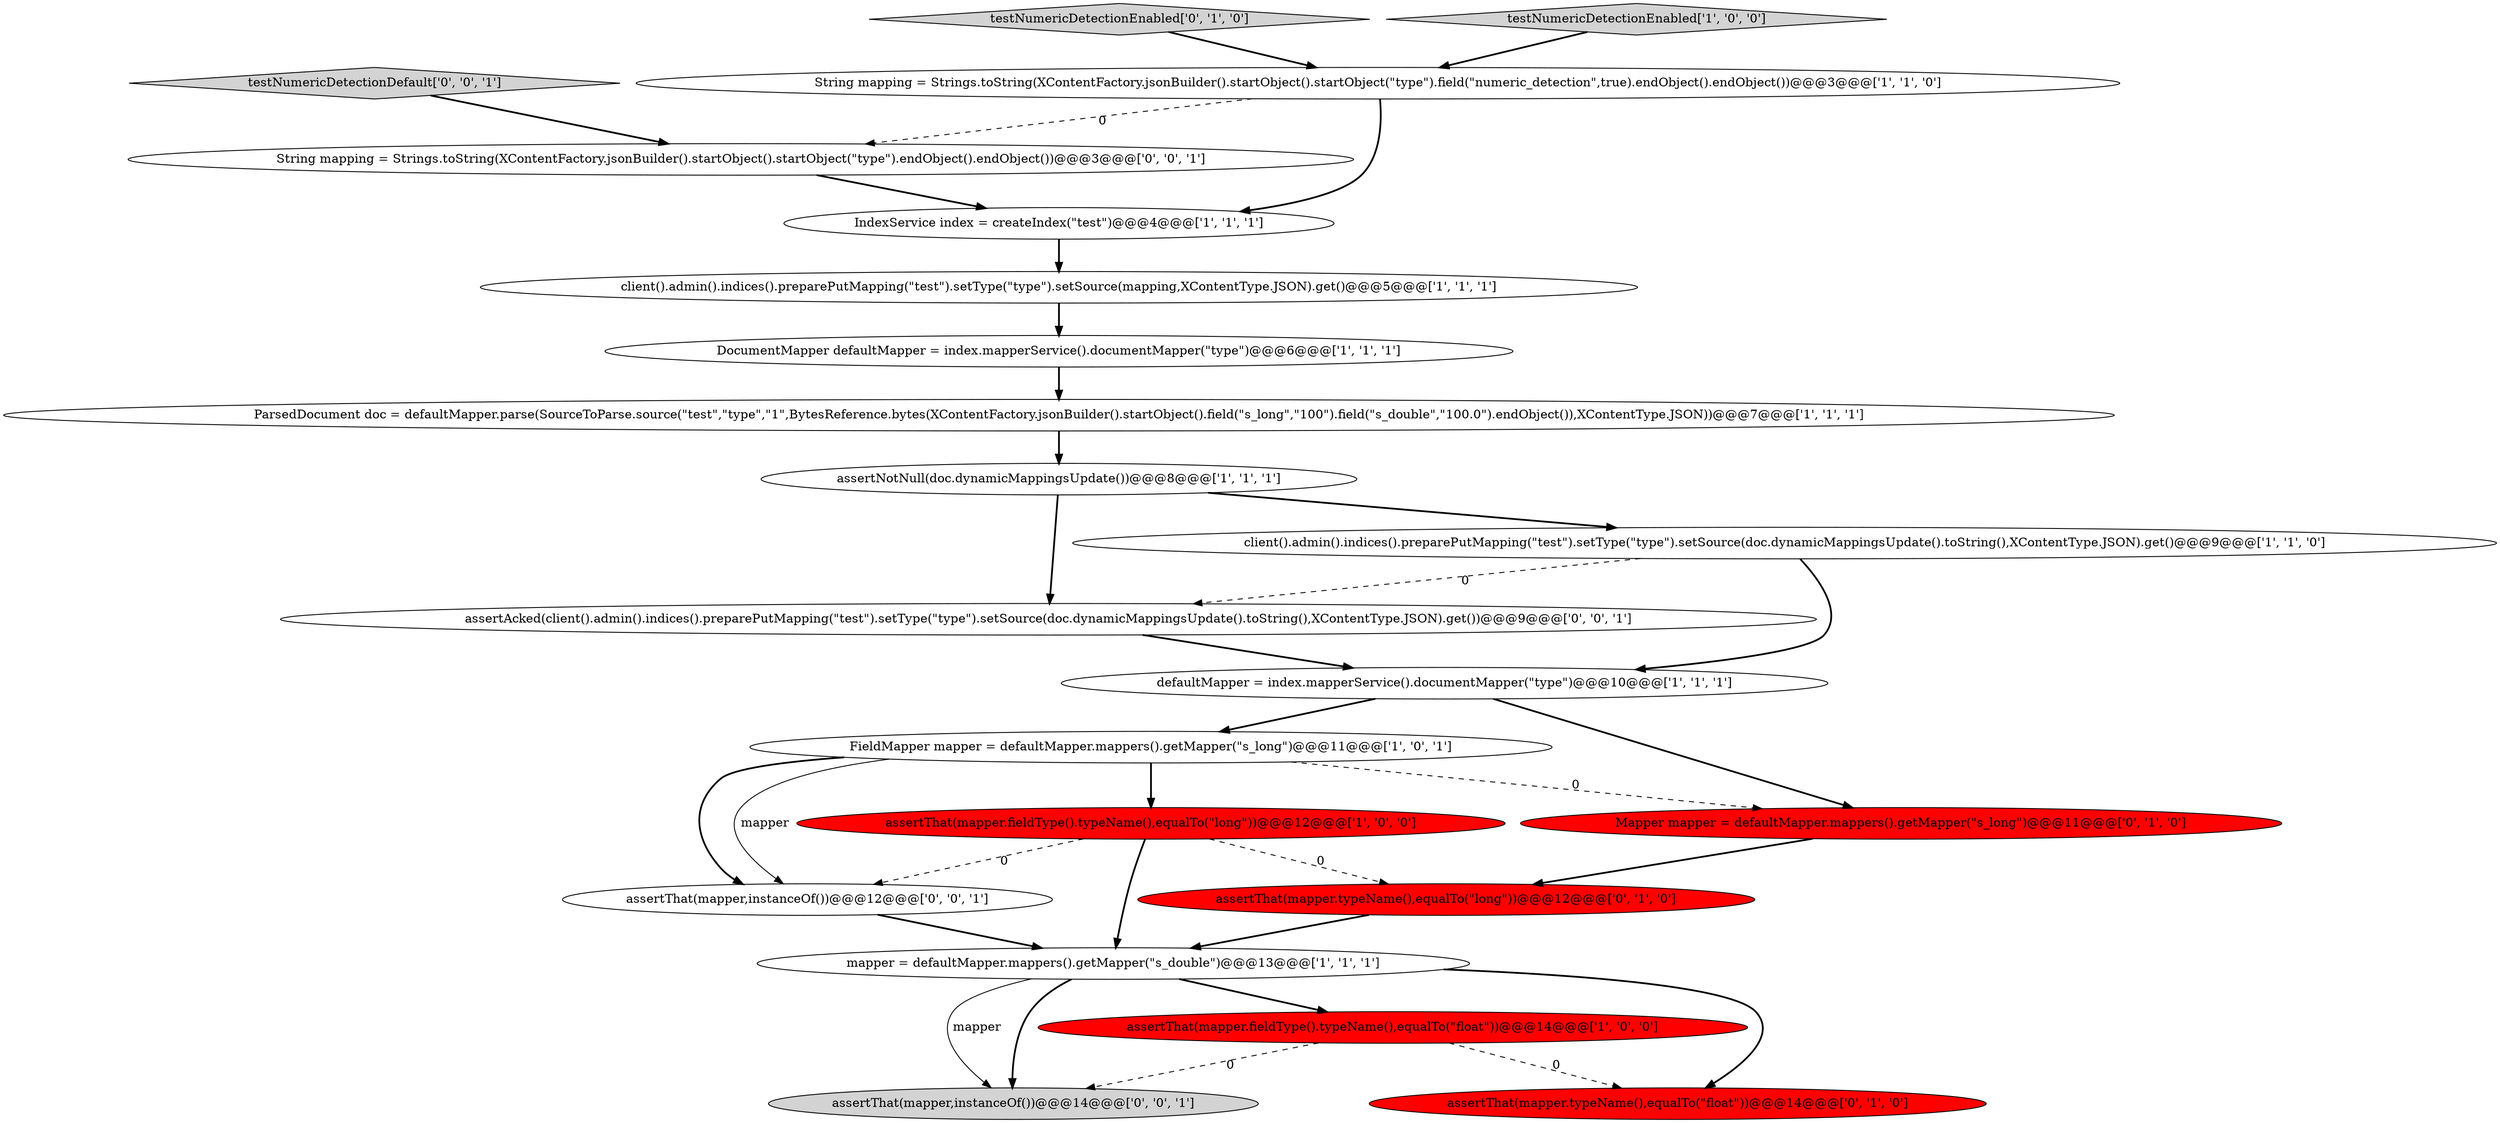digraph {
4 [style = filled, label = "mapper = defaultMapper.mappers().getMapper(\"s_double\")@@@13@@@['1', '1', '1']", fillcolor = white, shape = ellipse image = "AAA0AAABBB1BBB"];
0 [style = filled, label = "FieldMapper mapper = defaultMapper.mappers().getMapper(\"s_long\")@@@11@@@['1', '0', '1']", fillcolor = white, shape = ellipse image = "AAA0AAABBB1BBB"];
21 [style = filled, label = "assertThat(mapper,instanceOf())@@@14@@@['0', '0', '1']", fillcolor = lightgray, shape = ellipse image = "AAA0AAABBB3BBB"];
6 [style = filled, label = "client().admin().indices().preparePutMapping(\"test\").setType(\"type\").setSource(mapping,XContentType.JSON).get()@@@5@@@['1', '1', '1']", fillcolor = white, shape = ellipse image = "AAA0AAABBB1BBB"];
13 [style = filled, label = "Mapper mapper = defaultMapper.mappers().getMapper(\"s_long\")@@@11@@@['0', '1', '0']", fillcolor = red, shape = ellipse image = "AAA1AAABBB2BBB"];
1 [style = filled, label = "assertThat(mapper.fieldType().typeName(),equalTo(\"float\"))@@@14@@@['1', '0', '0']", fillcolor = red, shape = ellipse image = "AAA1AAABBB1BBB"];
16 [style = filled, label = "testNumericDetectionEnabled['0', '1', '0']", fillcolor = lightgray, shape = diamond image = "AAA0AAABBB2BBB"];
14 [style = filled, label = "assertThat(mapper.typeName(),equalTo(\"float\"))@@@14@@@['0', '1', '0']", fillcolor = red, shape = ellipse image = "AAA1AAABBB2BBB"];
5 [style = filled, label = "testNumericDetectionEnabled['1', '0', '0']", fillcolor = lightgray, shape = diamond image = "AAA0AAABBB1BBB"];
8 [style = filled, label = "ParsedDocument doc = defaultMapper.parse(SourceToParse.source(\"test\",\"type\",\"1\",BytesReference.bytes(XContentFactory.jsonBuilder().startObject().field(\"s_long\",\"100\").field(\"s_double\",\"100.0\").endObject()),XContentType.JSON))@@@7@@@['1', '1', '1']", fillcolor = white, shape = ellipse image = "AAA0AAABBB1BBB"];
18 [style = filled, label = "testNumericDetectionDefault['0', '0', '1']", fillcolor = lightgray, shape = diamond image = "AAA0AAABBB3BBB"];
15 [style = filled, label = "assertThat(mapper.typeName(),equalTo(\"long\"))@@@12@@@['0', '1', '0']", fillcolor = red, shape = ellipse image = "AAA1AAABBB2BBB"];
9 [style = filled, label = "defaultMapper = index.mapperService().documentMapper(\"type\")@@@10@@@['1', '1', '1']", fillcolor = white, shape = ellipse image = "AAA0AAABBB1BBB"];
19 [style = filled, label = "assertAcked(client().admin().indices().preparePutMapping(\"test\").setType(\"type\").setSource(doc.dynamicMappingsUpdate().toString(),XContentType.JSON).get())@@@9@@@['0', '0', '1']", fillcolor = white, shape = ellipse image = "AAA0AAABBB3BBB"];
17 [style = filled, label = "assertThat(mapper,instanceOf())@@@12@@@['0', '0', '1']", fillcolor = white, shape = ellipse image = "AAA0AAABBB3BBB"];
2 [style = filled, label = "String mapping = Strings.toString(XContentFactory.jsonBuilder().startObject().startObject(\"type\").field(\"numeric_detection\",true).endObject().endObject())@@@3@@@['1', '1', '0']", fillcolor = white, shape = ellipse image = "AAA0AAABBB1BBB"];
20 [style = filled, label = "String mapping = Strings.toString(XContentFactory.jsonBuilder().startObject().startObject(\"type\").endObject().endObject())@@@3@@@['0', '0', '1']", fillcolor = white, shape = ellipse image = "AAA0AAABBB3BBB"];
10 [style = filled, label = "client().admin().indices().preparePutMapping(\"test\").setType(\"type\").setSource(doc.dynamicMappingsUpdate().toString(),XContentType.JSON).get()@@@9@@@['1', '1', '0']", fillcolor = white, shape = ellipse image = "AAA0AAABBB1BBB"];
11 [style = filled, label = "assertThat(mapper.fieldType().typeName(),equalTo(\"long\"))@@@12@@@['1', '0', '0']", fillcolor = red, shape = ellipse image = "AAA1AAABBB1BBB"];
7 [style = filled, label = "DocumentMapper defaultMapper = index.mapperService().documentMapper(\"type\")@@@6@@@['1', '1', '1']", fillcolor = white, shape = ellipse image = "AAA0AAABBB1BBB"];
3 [style = filled, label = "IndexService index = createIndex(\"test\")@@@4@@@['1', '1', '1']", fillcolor = white, shape = ellipse image = "AAA0AAABBB1BBB"];
12 [style = filled, label = "assertNotNull(doc.dynamicMappingsUpdate())@@@8@@@['1', '1', '1']", fillcolor = white, shape = ellipse image = "AAA0AAABBB1BBB"];
4->14 [style = bold, label=""];
2->20 [style = dashed, label="0"];
9->0 [style = bold, label=""];
1->14 [style = dashed, label="0"];
11->15 [style = dashed, label="0"];
0->17 [style = bold, label=""];
10->19 [style = dashed, label="0"];
2->3 [style = bold, label=""];
11->4 [style = bold, label=""];
4->21 [style = solid, label="mapper"];
17->4 [style = bold, label=""];
4->21 [style = bold, label=""];
0->11 [style = bold, label=""];
3->6 [style = bold, label=""];
1->21 [style = dashed, label="0"];
20->3 [style = bold, label=""];
11->17 [style = dashed, label="0"];
16->2 [style = bold, label=""];
7->8 [style = bold, label=""];
18->20 [style = bold, label=""];
5->2 [style = bold, label=""];
12->10 [style = bold, label=""];
19->9 [style = bold, label=""];
0->13 [style = dashed, label="0"];
15->4 [style = bold, label=""];
10->9 [style = bold, label=""];
4->1 [style = bold, label=""];
13->15 [style = bold, label=""];
6->7 [style = bold, label=""];
12->19 [style = bold, label=""];
0->17 [style = solid, label="mapper"];
8->12 [style = bold, label=""];
9->13 [style = bold, label=""];
}
